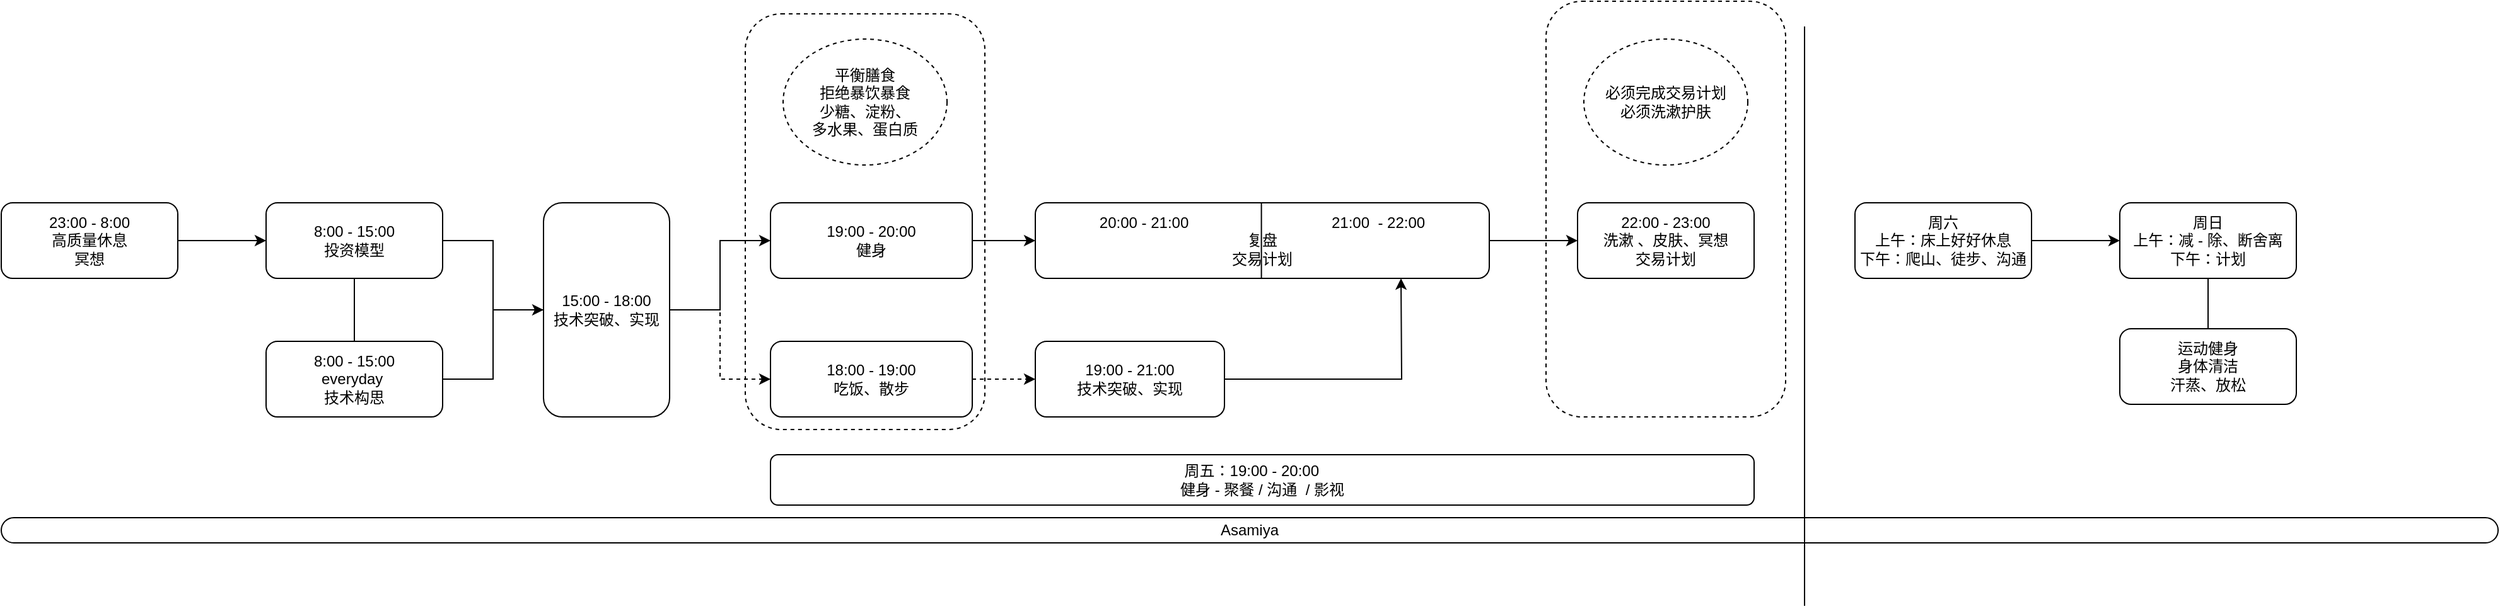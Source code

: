 <mxfile version="20.7.4" type="github">
  <diagram id="ub3xRfjzEDoXPeOOTDxB" name="第 1 页">
    <mxGraphModel dx="2049" dy="1146" grid="1" gridSize="10" guides="1" tooltips="1" connect="1" arrows="1" fold="1" page="1" pageScale="1" pageWidth="400000" pageHeight="300000" math="0" shadow="0">
      <root>
        <mxCell id="0" />
        <mxCell id="1" parent="0" />
        <mxCell id="7bvRlJAXY8Oh5pNhT0Hx-41" value="" style="rounded=1;whiteSpace=wrap;html=1;dashed=1;" vertex="1" parent="1">
          <mxGeometry x="1695" y="90" width="190" height="330" as="geometry" />
        </mxCell>
        <mxCell id="7bvRlJAXY8Oh5pNhT0Hx-39" value="" style="rounded=1;whiteSpace=wrap;html=1;dashed=1;" vertex="1" parent="1">
          <mxGeometry x="1060" y="100" width="190" height="330" as="geometry" />
        </mxCell>
        <mxCell id="7bvRlJAXY8Oh5pNhT0Hx-1" value="Asamiya" style="rounded=1;whiteSpace=wrap;html=1;arcSize=50;" vertex="1" parent="1">
          <mxGeometry x="470" y="500" width="1980" height="20" as="geometry" />
        </mxCell>
        <mxCell id="7bvRlJAXY8Oh5pNhT0Hx-46" style="edgeStyle=orthogonalEdgeStyle;rounded=0;orthogonalLoop=1;jettySize=auto;html=1;exitX=1;exitY=0.5;exitDx=0;exitDy=0;entryX=0;entryY=0.5;entryDx=0;entryDy=0;endArrow=baseDash;endFill=0;" edge="1" parent="1" source="7bvRlJAXY8Oh5pNhT0Hx-2" target="7bvRlJAXY8Oh5pNhT0Hx-3">
          <mxGeometry relative="1" as="geometry" />
        </mxCell>
        <mxCell id="7bvRlJAXY8Oh5pNhT0Hx-2" value="8:00 - 15:00 &lt;br&gt;everyday&amp;nbsp;&lt;br&gt;技术构思" style="rounded=1;whiteSpace=wrap;html=1;" vertex="1" parent="1">
          <mxGeometry x="680" y="360" width="140" height="60" as="geometry" />
        </mxCell>
        <mxCell id="7bvRlJAXY8Oh5pNhT0Hx-13" style="edgeStyle=orthogonalEdgeStyle;rounded=0;orthogonalLoop=1;jettySize=auto;html=1;exitX=1;exitY=0.5;exitDx=0;exitDy=0;entryX=0;entryY=0.5;entryDx=0;entryDy=0;" edge="1" parent="1" source="7bvRlJAXY8Oh5pNhT0Hx-3" target="7bvRlJAXY8Oh5pNhT0Hx-12">
          <mxGeometry relative="1" as="geometry" />
        </mxCell>
        <mxCell id="7bvRlJAXY8Oh5pNhT0Hx-17" style="edgeStyle=orthogonalEdgeStyle;rounded=0;orthogonalLoop=1;jettySize=auto;html=1;exitX=1;exitY=0.5;exitDx=0;exitDy=0;entryX=0;entryY=0.5;entryDx=0;entryDy=0;dashed=1;" edge="1" parent="1" source="7bvRlJAXY8Oh5pNhT0Hx-3" target="7bvRlJAXY8Oh5pNhT0Hx-10">
          <mxGeometry relative="1" as="geometry" />
        </mxCell>
        <mxCell id="7bvRlJAXY8Oh5pNhT0Hx-3" value="15:00 - 18:00 &lt;br&gt;技术突破、实现" style="rounded=1;whiteSpace=wrap;html=1;" vertex="1" parent="1">
          <mxGeometry x="900" y="250" width="100" height="170" as="geometry" />
        </mxCell>
        <mxCell id="7bvRlJAXY8Oh5pNhT0Hx-7" style="edgeStyle=orthogonalEdgeStyle;rounded=0;orthogonalLoop=1;jettySize=auto;html=1;exitX=1;exitY=0.5;exitDx=0;exitDy=0;entryX=0;entryY=0.5;entryDx=0;entryDy=0;" edge="1" parent="1" source="7bvRlJAXY8Oh5pNhT0Hx-5" target="7bvRlJAXY8Oh5pNhT0Hx-3">
          <mxGeometry relative="1" as="geometry" />
        </mxCell>
        <mxCell id="7bvRlJAXY8Oh5pNhT0Hx-5" value="8:00 - 15:00 &lt;br&gt;投资模型" style="rounded=1;whiteSpace=wrap;html=1;" vertex="1" parent="1">
          <mxGeometry x="680" y="250" width="140" height="60" as="geometry" />
        </mxCell>
        <mxCell id="7bvRlJAXY8Oh5pNhT0Hx-18" style="edgeStyle=orthogonalEdgeStyle;rounded=0;orthogonalLoop=1;jettySize=auto;html=1;exitX=1;exitY=0.5;exitDx=0;exitDy=0;entryX=0;entryY=0.5;entryDx=0;entryDy=0;" edge="1" parent="1" source="7bvRlJAXY8Oh5pNhT0Hx-8" target="7bvRlJAXY8Oh5pNhT0Hx-5">
          <mxGeometry relative="1" as="geometry" />
        </mxCell>
        <mxCell id="7bvRlJAXY8Oh5pNhT0Hx-8" value="23:00 - 8:00 &lt;br&gt;高质量休息&lt;br&gt;冥想" style="rounded=1;whiteSpace=wrap;html=1;" vertex="1" parent="1">
          <mxGeometry x="470" y="250" width="140" height="60" as="geometry" />
        </mxCell>
        <mxCell id="7bvRlJAXY8Oh5pNhT0Hx-19" style="edgeStyle=orthogonalEdgeStyle;rounded=0;orthogonalLoop=1;jettySize=auto;html=1;exitX=1;exitY=0.5;exitDx=0;exitDy=0;dashed=1;entryX=0;entryY=0.5;entryDx=0;entryDy=0;" edge="1" parent="1" source="7bvRlJAXY8Oh5pNhT0Hx-10" target="7bvRlJAXY8Oh5pNhT0Hx-11">
          <mxGeometry relative="1" as="geometry">
            <mxPoint x="1260" y="390" as="targetPoint" />
          </mxGeometry>
        </mxCell>
        <mxCell id="7bvRlJAXY8Oh5pNhT0Hx-10" value="18:00 - 19:00&lt;br&gt;吃饭、散步" style="rounded=1;whiteSpace=wrap;html=1;" vertex="1" parent="1">
          <mxGeometry x="1080" y="360" width="160" height="60" as="geometry" />
        </mxCell>
        <mxCell id="7bvRlJAXY8Oh5pNhT0Hx-25" style="edgeStyle=orthogonalEdgeStyle;rounded=0;orthogonalLoop=1;jettySize=auto;html=1;exitX=1;exitY=0.5;exitDx=0;exitDy=0;entryX=0.5;entryY=1;entryDx=0;entryDy=0;" edge="1" parent="1" source="7bvRlJAXY8Oh5pNhT0Hx-11">
          <mxGeometry relative="1" as="geometry">
            <mxPoint x="1580" y="310" as="targetPoint" />
          </mxGeometry>
        </mxCell>
        <mxCell id="7bvRlJAXY8Oh5pNhT0Hx-11" value="19:00 - 21:00&lt;br style=&quot;border-color: var(--border-color);&quot;&gt;技术突破、实现" style="rounded=1;whiteSpace=wrap;html=1;" vertex="1" parent="1">
          <mxGeometry x="1290" y="360" width="150" height="60" as="geometry" />
        </mxCell>
        <mxCell id="7bvRlJAXY8Oh5pNhT0Hx-27" style="edgeStyle=orthogonalEdgeStyle;rounded=0;orthogonalLoop=1;jettySize=auto;html=1;exitX=1;exitY=0.5;exitDx=0;exitDy=0;entryX=0;entryY=0.5;entryDx=0;entryDy=0;" edge="1" parent="1" source="7bvRlJAXY8Oh5pNhT0Hx-12" target="7bvRlJAXY8Oh5pNhT0Hx-26">
          <mxGeometry relative="1" as="geometry" />
        </mxCell>
        <mxCell id="7bvRlJAXY8Oh5pNhT0Hx-12" value="19:00 - 20:00&lt;br&gt;健身" style="rounded=1;whiteSpace=wrap;html=1;" vertex="1" parent="1">
          <mxGeometry x="1080" y="250" width="160" height="60" as="geometry" />
        </mxCell>
        <mxCell id="7bvRlJAXY8Oh5pNhT0Hx-23" style="edgeStyle=orthogonalEdgeStyle;rounded=0;orthogonalLoop=1;jettySize=auto;html=1;exitX=1;exitY=0.5;exitDx=0;exitDy=0;entryX=0;entryY=0.5;entryDx=0;entryDy=0;" edge="1" parent="1" target="7bvRlJAXY8Oh5pNhT0Hx-21">
          <mxGeometry relative="1" as="geometry">
            <mxPoint x="1650" y="280" as="sourcePoint" />
            <Array as="points">
              <mxPoint x="1670" y="280" />
              <mxPoint x="1670" y="280" />
            </Array>
          </mxGeometry>
        </mxCell>
        <mxCell id="7bvRlJAXY8Oh5pNhT0Hx-21" value="22:00 - 23:00 &lt;br&gt;洗漱 、皮肤、冥想&lt;br&gt;交易计划" style="rounded=1;whiteSpace=wrap;html=1;" vertex="1" parent="1">
          <mxGeometry x="1720" y="250" width="140" height="60" as="geometry" />
        </mxCell>
        <mxCell id="7bvRlJAXY8Oh5pNhT0Hx-26" value="20:00 - 21:00&amp;nbsp; &amp;nbsp; &amp;nbsp; &amp;nbsp; &amp;nbsp; &amp;nbsp; &amp;nbsp; &amp;nbsp; &amp;nbsp; &amp;nbsp; &amp;nbsp; &amp;nbsp; &amp;nbsp; &amp;nbsp; &amp;nbsp; &amp;nbsp; &amp;nbsp; 21:00&amp;nbsp; - 22:00&lt;br&gt;复盘&lt;br&gt;交易计划" style="rounded=1;whiteSpace=wrap;html=1;" vertex="1" parent="1">
          <mxGeometry x="1290" y="250" width="360" height="60" as="geometry" />
        </mxCell>
        <mxCell id="7bvRlJAXY8Oh5pNhT0Hx-34" style="edgeStyle=orthogonalEdgeStyle;rounded=0;orthogonalLoop=1;jettySize=auto;html=1;exitX=1;exitY=0.5;exitDx=0;exitDy=0;" edge="1" parent="1" source="7bvRlJAXY8Oh5pNhT0Hx-29" target="7bvRlJAXY8Oh5pNhT0Hx-31">
          <mxGeometry relative="1" as="geometry" />
        </mxCell>
        <mxCell id="7bvRlJAXY8Oh5pNhT0Hx-29" value="周六&lt;br&gt;上午：床上好好休息&lt;br&gt;下午：爬山、徒步、沟通" style="rounded=1;whiteSpace=wrap;html=1;" vertex="1" parent="1">
          <mxGeometry x="1940" y="250" width="140" height="60" as="geometry" />
        </mxCell>
        <mxCell id="7bvRlJAXY8Oh5pNhT0Hx-30" value="" style="endArrow=none;html=1;rounded=0;" edge="1" parent="1">
          <mxGeometry width="50" height="50" relative="1" as="geometry">
            <mxPoint x="1900" y="570" as="sourcePoint" />
            <mxPoint x="1900" y="110" as="targetPoint" />
          </mxGeometry>
        </mxCell>
        <mxCell id="7bvRlJAXY8Oh5pNhT0Hx-36" style="edgeStyle=orthogonalEdgeStyle;rounded=0;orthogonalLoop=1;jettySize=auto;html=1;exitX=0.5;exitY=1;exitDx=0;exitDy=0;entryX=0.5;entryY=0;entryDx=0;entryDy=0;endArrow=baseDash;endFill=0;" edge="1" parent="1" source="7bvRlJAXY8Oh5pNhT0Hx-31" target="7bvRlJAXY8Oh5pNhT0Hx-33">
          <mxGeometry relative="1" as="geometry" />
        </mxCell>
        <mxCell id="7bvRlJAXY8Oh5pNhT0Hx-31" value="周日&lt;br&gt;上午：减 - 除、断舍离&lt;br&gt;下午：计划" style="rounded=1;whiteSpace=wrap;html=1;" vertex="1" parent="1">
          <mxGeometry x="2150" y="250" width="140" height="60" as="geometry" />
        </mxCell>
        <mxCell id="7bvRlJAXY8Oh5pNhT0Hx-33" value="运动健身&lt;br&gt;身体清洁&lt;br&gt;汗蒸、放松" style="rounded=1;whiteSpace=wrap;html=1;" vertex="1" parent="1">
          <mxGeometry x="2150" y="350" width="140" height="60" as="geometry" />
        </mxCell>
        <mxCell id="7bvRlJAXY8Oh5pNhT0Hx-35" value="周五：19:00 - 20:00&amp;nbsp; &amp;nbsp; &amp;nbsp;&lt;br&gt;健身 - 聚餐 / 沟通&amp;nbsp; / 影视" style="rounded=1;whiteSpace=wrap;html=1;" vertex="1" parent="1">
          <mxGeometry x="1080" y="450" width="780" height="40" as="geometry" />
        </mxCell>
        <mxCell id="7bvRlJAXY8Oh5pNhT0Hx-38" value="" style="endArrow=none;html=1;rounded=0;" edge="1" parent="1">
          <mxGeometry width="50" height="50" relative="1" as="geometry">
            <mxPoint x="1469.29" y="310" as="sourcePoint" />
            <mxPoint x="1469.29" y="250" as="targetPoint" />
          </mxGeometry>
        </mxCell>
        <mxCell id="7bvRlJAXY8Oh5pNhT0Hx-40" value="平衡膳食&lt;br&gt;拒绝暴饮暴食&lt;br&gt;少糖、淀粉、&lt;br&gt;多水果、蛋白质" style="ellipse;whiteSpace=wrap;html=1;dashed=1;" vertex="1" parent="1">
          <mxGeometry x="1090" y="120" width="130" height="100" as="geometry" />
        </mxCell>
        <mxCell id="7bvRlJAXY8Oh5pNhT0Hx-42" value="必须完成交易计划&lt;br&gt;必须洗漱护肤" style="ellipse;whiteSpace=wrap;html=1;dashed=1;" vertex="1" parent="1">
          <mxGeometry x="1725" y="120" width="130" height="100" as="geometry" />
        </mxCell>
        <mxCell id="7bvRlJAXY8Oh5pNhT0Hx-45" value="" style="endArrow=none;html=1;rounded=0;entryX=0.5;entryY=1;entryDx=0;entryDy=0;exitX=0.5;exitY=0;exitDx=0;exitDy=0;" edge="1" parent="1" source="7bvRlJAXY8Oh5pNhT0Hx-2" target="7bvRlJAXY8Oh5pNhT0Hx-5">
          <mxGeometry width="50" height="50" relative="1" as="geometry">
            <mxPoint x="740" y="360" as="sourcePoint" />
            <mxPoint x="790" y="310" as="targetPoint" />
          </mxGeometry>
        </mxCell>
      </root>
    </mxGraphModel>
  </diagram>
</mxfile>
